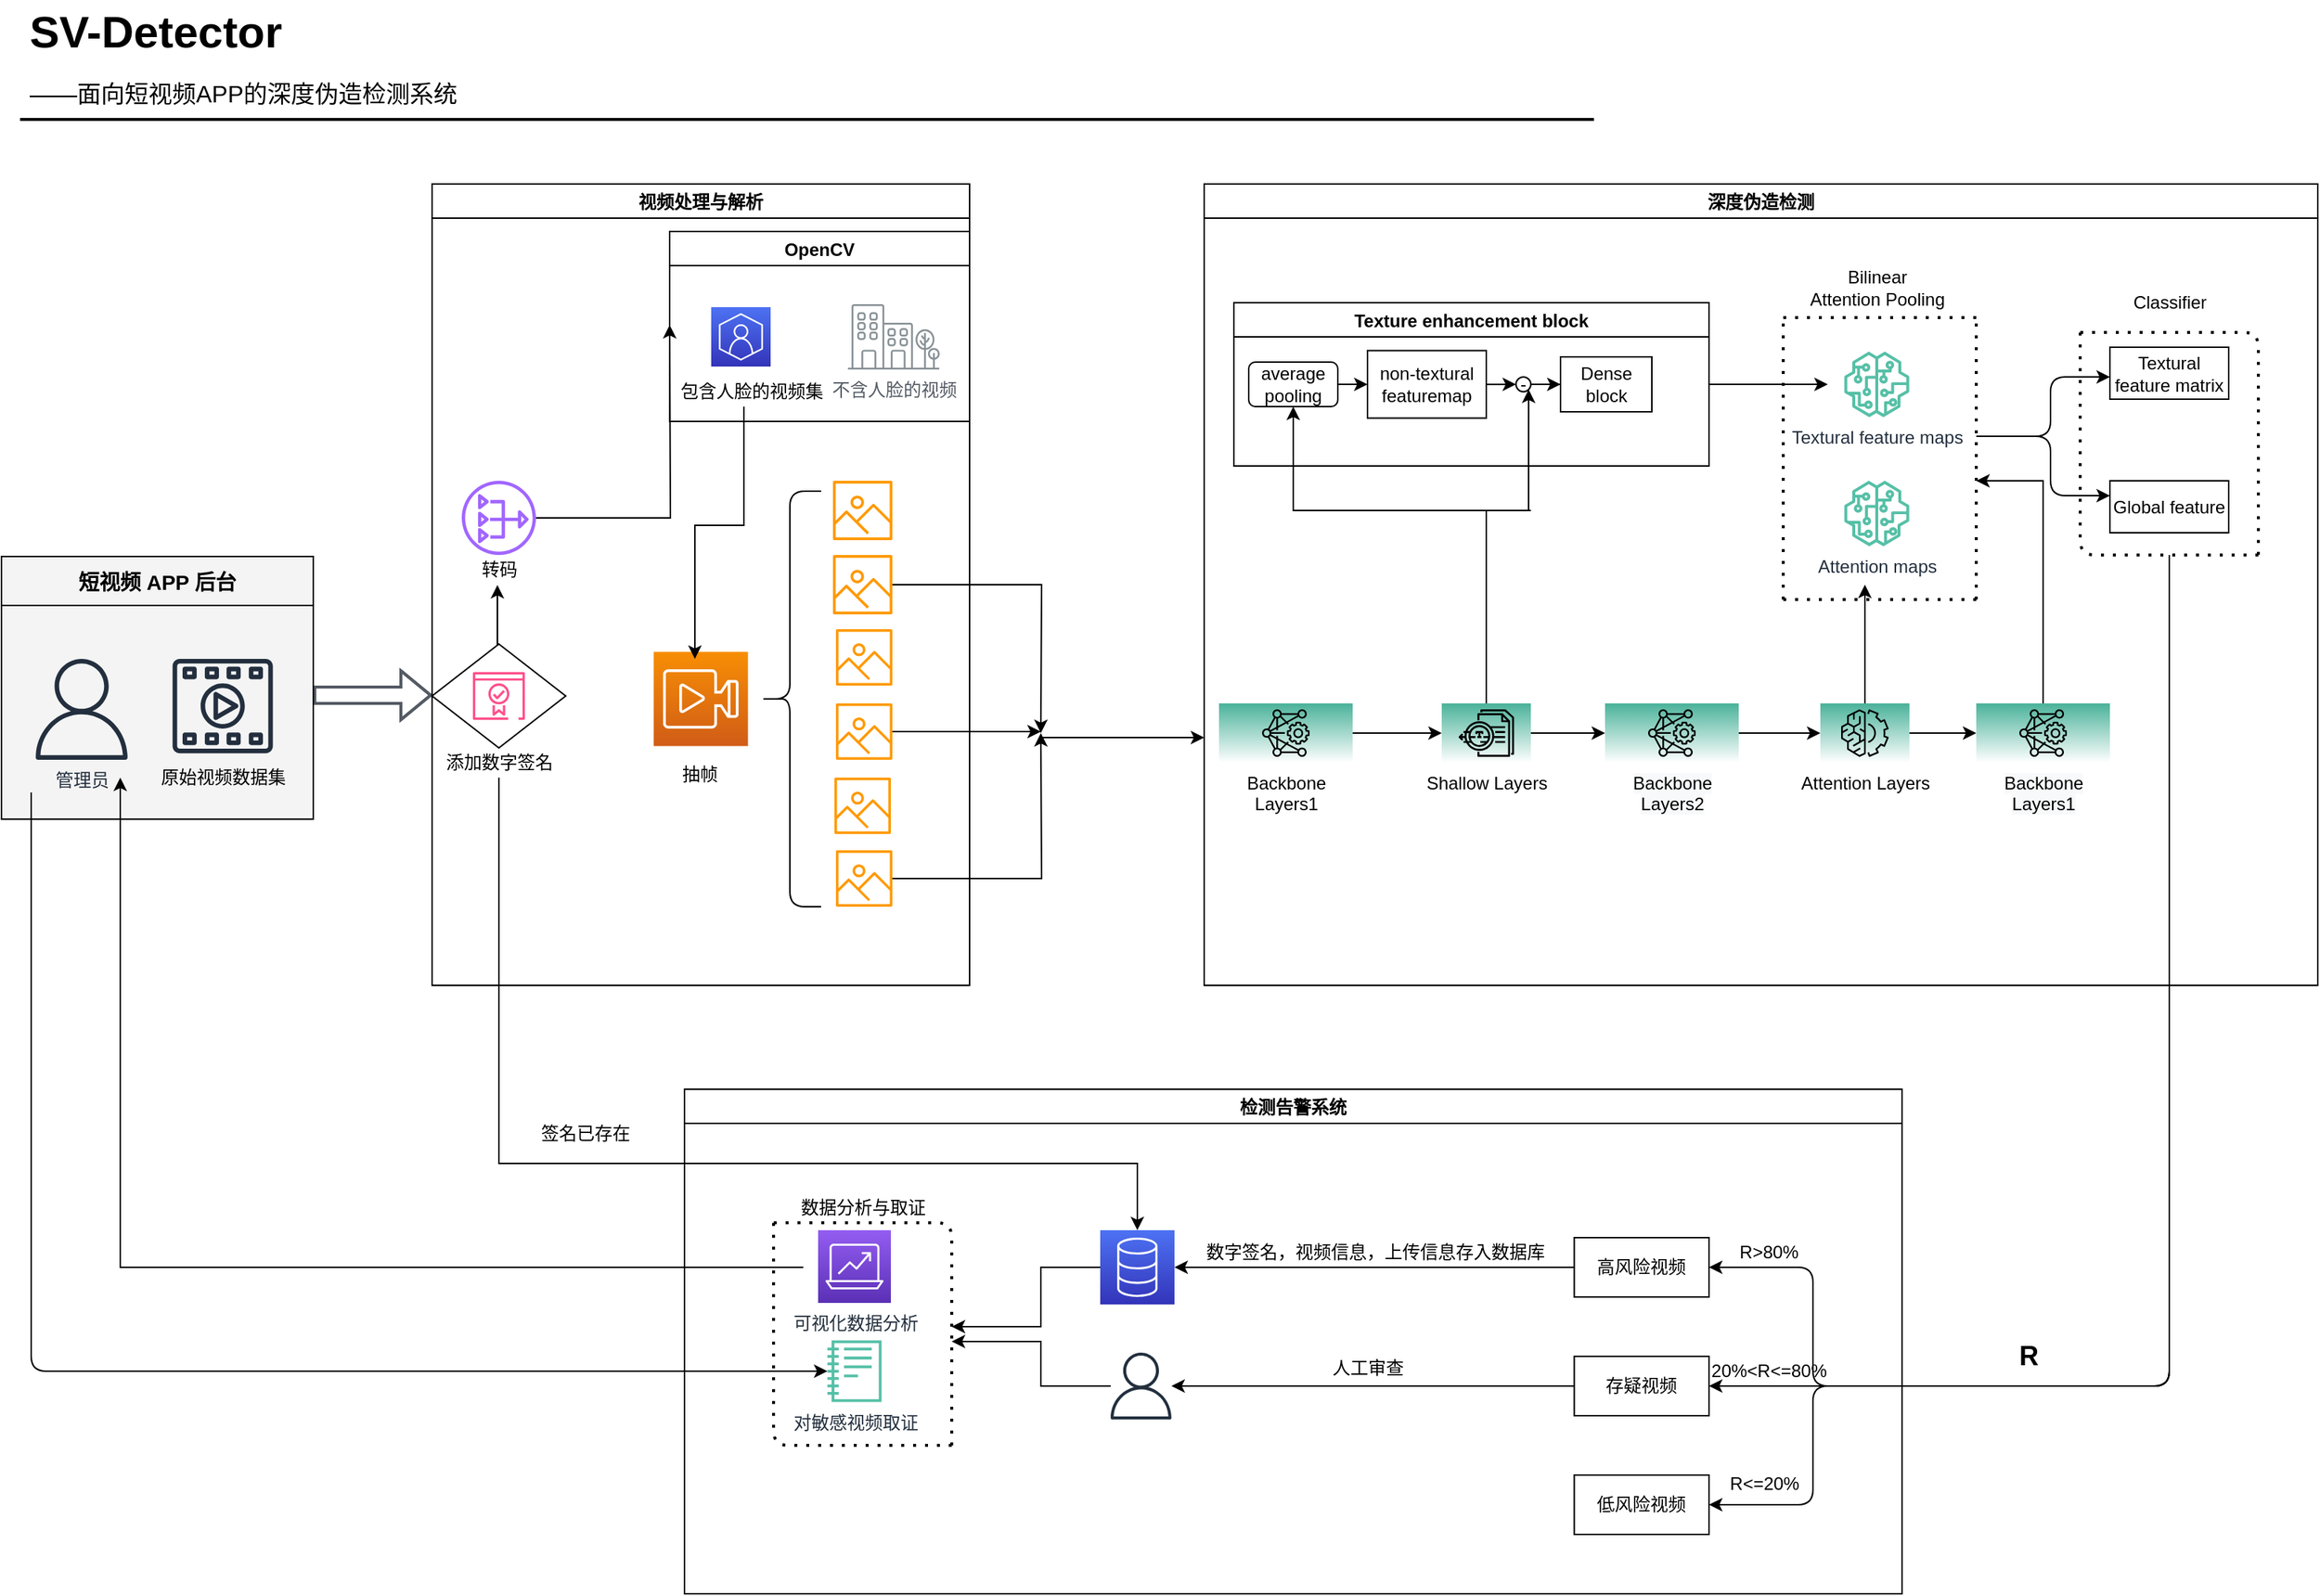 <mxfile version="15.2.9" type="github">
  <diagram id="Ht1M8jgEwFfnCIfOTk4-" name="Page-1">
    <mxGraphModel dx="1824" dy="982" grid="1" gridSize="10" guides="1" tooltips="1" connect="1" arrows="1" fold="1" page="1" pageScale="1" pageWidth="827" pageHeight="1169" math="0" shadow="0">
      <root>
        <mxCell id="0" />
        <mxCell id="1" parent="0" />
        <mxCell id="jZVaUwOg5UY3L9NAnvdq-129" style="edgeStyle=elbowEdgeStyle;rounded=0;orthogonalLoop=1;jettySize=auto;html=1;endArrow=open;endFill=0;strokeColor=#545B64;strokeWidth=2;fontSize=14;elbow=vertical;shape=flexArrow;" parent="1" target="YIDiI_6rh2PhQ54pUZYd-4" edge="1">
          <mxGeometry relative="1" as="geometry">
            <mxPoint x="230" y="494.5" as="sourcePoint" />
            <mxPoint x="320" y="495" as="targetPoint" />
          </mxGeometry>
        </mxCell>
        <mxCell id="-QjtrjUzRDEMRZ5MF8oH-47" value="SV-Detector" style="text;html=1;resizable=0;points=[];autosize=1;align=left;verticalAlign=top;spacingTop=-4;fontSize=30;fontStyle=1;labelBackgroundColor=none;" parent="1" vertex="1">
          <mxGeometry x="36.5" y="26.5" width="190" height="40" as="geometry" />
        </mxCell>
        <mxCell id="-QjtrjUzRDEMRZ5MF8oH-48" value="——面向短视频APP的深度伪造检测系统" style="text;html=1;resizable=0;points=[];autosize=1;align=left;verticalAlign=top;spacingTop=-4;fontSize=16;labelBackgroundColor=none;" parent="1" vertex="1">
          <mxGeometry x="36.5" y="76.5" width="300" height="20" as="geometry" />
        </mxCell>
        <mxCell id="SCVMTBWpLvtzJIhz15lM-1" value="" style="line;strokeWidth=2;html=1;fontSize=14;labelBackgroundColor=none;" parent="1" vertex="1">
          <mxGeometry x="32.5" y="101.5" width="1060" height="10" as="geometry" />
        </mxCell>
        <mxCell id="jZVaUwOg5UY3L9NAnvdq-59" value="短视频 APP 后台" style="swimlane;fontSize=14;align=center;swimlaneFillColor=#f4f4f4;fillColor=#f4f4f4;collapsible=0;startSize=33;" parent="1" vertex="1">
          <mxGeometry x="20" y="401" width="210" height="177" as="geometry" />
        </mxCell>
        <mxCell id="jZVaUwOg5UY3L9NAnvdq-60" value="管理员" style="outlineConnect=0;fontColor=#232F3E;gradientColor=none;fillColor=#232F3E;strokeColor=none;dashed=0;verticalLabelPosition=bottom;verticalAlign=top;align=center;html=1;fontSize=12;fontStyle=0;aspect=fixed;pointerEvents=1;shape=mxgraph.aws4.user;labelBackgroundColor=none;" parent="jZVaUwOg5UY3L9NAnvdq-59" vertex="1">
          <mxGeometry x="20" y="69" width="68" height="68" as="geometry" />
        </mxCell>
        <mxCell id="YIDiI_6rh2PhQ54pUZYd-3" value="原始视频数据集" style="text;html=1;resizable=0;autosize=1;align=center;verticalAlign=middle;points=[];fillColor=none;strokeColor=none;rounded=0;" vertex="1" parent="jZVaUwOg5UY3L9NAnvdq-59">
          <mxGeometry x="99" y="139" width="100" height="20" as="geometry" />
        </mxCell>
        <mxCell id="YIDiI_6rh2PhQ54pUZYd-16" value="" style="sketch=0;outlineConnect=0;fontColor=#232F3E;gradientColor=none;fillColor=#232F3E;strokeColor=none;dashed=0;verticalLabelPosition=bottom;verticalAlign=top;align=center;html=1;fontSize=12;fontStyle=0;aspect=fixed;pointerEvents=1;shape=mxgraph.aws4.multimedia;" vertex="1" parent="jZVaUwOg5UY3L9NAnvdq-59">
          <mxGeometry x="115" y="69" width="68" height="63.64" as="geometry" />
        </mxCell>
        <mxCell id="YIDiI_6rh2PhQ54pUZYd-125" value="" style="endArrow=classic;html=1;" edge="1" parent="jZVaUwOg5UY3L9NAnvdq-59" target="YIDiI_6rh2PhQ54pUZYd-116">
          <mxGeometry width="50" height="50" relative="1" as="geometry">
            <mxPoint x="20" y="159" as="sourcePoint" />
            <mxPoint x="40" y="559" as="targetPoint" />
            <Array as="points">
              <mxPoint x="20" y="549" />
            </Array>
          </mxGeometry>
        </mxCell>
        <mxCell id="YIDiI_6rh2PhQ54pUZYd-4" value="视频处理与解析" style="swimlane;" vertex="1" parent="1">
          <mxGeometry x="310" y="150" width="362" height="540" as="geometry" />
        </mxCell>
        <mxCell id="YIDiI_6rh2PhQ54pUZYd-6" value="" style="rhombus;whiteSpace=wrap;html=1;" vertex="1" parent="YIDiI_6rh2PhQ54pUZYd-4">
          <mxGeometry y="310" width="90" height="70" as="geometry" />
        </mxCell>
        <mxCell id="YIDiI_6rh2PhQ54pUZYd-7" value="添加数字签名" style="text;html=1;resizable=0;autosize=1;align=center;verticalAlign=middle;points=[];fillColor=none;strokeColor=none;rounded=0;" vertex="1" parent="YIDiI_6rh2PhQ54pUZYd-4">
          <mxGeometry y="380" width="90" height="20" as="geometry" />
        </mxCell>
        <mxCell id="YIDiI_6rh2PhQ54pUZYd-9" value="" style="sketch=0;outlineConnect=0;fontColor=#232F3E;gradientColor=none;fillColor=#FF4F8B;strokeColor=none;dashed=0;verticalLabelPosition=bottom;verticalAlign=top;align=center;html=1;fontSize=12;fontStyle=0;aspect=fixed;pointerEvents=1;shape=mxgraph.aws4.certificate_manager_2;fontFamily=Helvetica;" vertex="1" parent="YIDiI_6rh2PhQ54pUZYd-4">
          <mxGeometry x="27.5" y="327.5" width="35" height="35" as="geometry" />
        </mxCell>
        <mxCell id="YIDiI_6rh2PhQ54pUZYd-11" value="" style="sketch=0;outlineConnect=0;fontColor=#232F3E;gradientColor=none;fillColor=#A166FF;strokeColor=none;dashed=0;verticalLabelPosition=bottom;verticalAlign=top;align=center;html=1;fontSize=12;fontStyle=0;aspect=fixed;pointerEvents=1;shape=mxgraph.aws4.nat_gateway;" vertex="1" parent="YIDiI_6rh2PhQ54pUZYd-4">
          <mxGeometry x="20" y="200" width="50" height="50" as="geometry" />
        </mxCell>
        <mxCell id="YIDiI_6rh2PhQ54pUZYd-12" value="转码" style="text;html=1;resizable=0;autosize=1;align=center;verticalAlign=middle;points=[];fillColor=none;strokeColor=none;rounded=0;" vertex="1" parent="YIDiI_6rh2PhQ54pUZYd-4">
          <mxGeometry x="25" y="250" width="40" height="20" as="geometry" />
        </mxCell>
        <mxCell id="YIDiI_6rh2PhQ54pUZYd-8" style="edgeStyle=orthogonalEdgeStyle;rounded=0;orthogonalLoop=1;jettySize=auto;html=1;exitX=0.5;exitY=0;exitDx=0;exitDy=0;entryX=0.475;entryY=1.01;entryDx=0;entryDy=0;entryPerimeter=0;" edge="1" parent="YIDiI_6rh2PhQ54pUZYd-4" source="YIDiI_6rh2PhQ54pUZYd-6" target="YIDiI_6rh2PhQ54pUZYd-12">
          <mxGeometry relative="1" as="geometry">
            <mxPoint x="45" y="200" as="targetPoint" />
            <Array as="points">
              <mxPoint x="44" y="310" />
            </Array>
          </mxGeometry>
        </mxCell>
        <mxCell id="YIDiI_6rh2PhQ54pUZYd-14" value="OpenCV" style="swimlane;" vertex="1" parent="YIDiI_6rh2PhQ54pUZYd-4">
          <mxGeometry x="160" y="32" width="202" height="128" as="geometry" />
        </mxCell>
        <mxCell id="YIDiI_6rh2PhQ54pUZYd-18" value="包含人脸的视频集" style="text;html=1;resizable=0;autosize=1;align=center;verticalAlign=middle;points=[];fillColor=none;strokeColor=none;rounded=0;" vertex="1" parent="YIDiI_6rh2PhQ54pUZYd-14">
          <mxGeometry y="98" width="110" height="20" as="geometry" />
        </mxCell>
        <mxCell id="YIDiI_6rh2PhQ54pUZYd-19" value="" style="sketch=0;points=[[0,0,0],[0.25,0,0],[0.5,0,0],[0.75,0,0],[1,0,0],[0,1,0],[0.25,1,0],[0.5,1,0],[0.75,1,0],[1,1,0],[0,0.25,0],[0,0.5,0],[0,0.75,0],[1,0.25,0],[1,0.5,0],[1,0.75,0]];outlineConnect=0;fontColor=#232F3E;gradientColor=#4D72F3;gradientDirection=north;fillColor=#3334B9;strokeColor=#ffffff;dashed=0;verticalLabelPosition=bottom;verticalAlign=top;align=center;html=1;fontSize=12;fontStyle=0;aspect=fixed;shape=mxgraph.aws4.resourceIcon;resIcon=mxgraph.aws4.customer_enablement;" vertex="1" parent="YIDiI_6rh2PhQ54pUZYd-14">
          <mxGeometry x="28" y="51" width="40" height="40" as="geometry" />
        </mxCell>
        <mxCell id="YIDiI_6rh2PhQ54pUZYd-31" value="不含人脸的视频" style="sketch=0;outlineConnect=0;gradientColor=none;fontColor=#545B64;strokeColor=none;fillColor=#879196;dashed=0;verticalLabelPosition=bottom;verticalAlign=top;align=center;html=1;fontSize=12;fontStyle=0;aspect=fixed;shape=mxgraph.aws4.illustration_office_building;pointerEvents=1" vertex="1" parent="YIDiI_6rh2PhQ54pUZYd-14">
          <mxGeometry x="120" y="48.99" width="62" height="44.02" as="geometry" />
        </mxCell>
        <mxCell id="YIDiI_6rh2PhQ54pUZYd-22" value="" style="sketch=0;points=[[0,0,0],[0.25,0,0],[0.5,0,0],[0.75,0,0],[1,0,0],[0,1,0],[0.25,1,0],[0.5,1,0],[0.75,1,0],[1,1,0],[0,0.25,0],[0,0.5,0],[0,0.75,0],[1,0.25,0],[1,0.5,0],[1,0.75,0]];outlineConnect=0;fontColor=#232F3E;gradientColor=#F78E04;gradientDirection=north;fillColor=#D05C17;strokeColor=#ffffff;dashed=0;verticalLabelPosition=bottom;verticalAlign=top;align=center;html=1;fontSize=12;fontStyle=0;aspect=fixed;shape=mxgraph.aws4.resourceIcon;resIcon=mxgraph.aws4.media_services;" vertex="1" parent="YIDiI_6rh2PhQ54pUZYd-4">
          <mxGeometry x="149.25" y="315.25" width="63.5" height="63.5" as="geometry" />
        </mxCell>
        <mxCell id="YIDiI_6rh2PhQ54pUZYd-21" style="edgeStyle=orthogonalEdgeStyle;rounded=0;orthogonalLoop=1;jettySize=auto;html=1;" edge="1" parent="YIDiI_6rh2PhQ54pUZYd-4" source="YIDiI_6rh2PhQ54pUZYd-18">
          <mxGeometry relative="1" as="geometry">
            <mxPoint x="177" y="320" as="targetPoint" />
            <Array as="points">
              <mxPoint x="210" y="230" />
              <mxPoint x="177" y="230" />
            </Array>
          </mxGeometry>
        </mxCell>
        <mxCell id="YIDiI_6rh2PhQ54pUZYd-24" value="" style="shape=curlyBracket;whiteSpace=wrap;html=1;rounded=1;" vertex="1" parent="YIDiI_6rh2PhQ54pUZYd-4">
          <mxGeometry x="220" y="207" width="42" height="280" as="geometry" />
        </mxCell>
        <mxCell id="YIDiI_6rh2PhQ54pUZYd-25" value="" style="sketch=0;outlineConnect=0;fontColor=#232F3E;gradientColor=none;fillColor=#FF9900;strokeColor=none;dashed=0;verticalLabelPosition=bottom;verticalAlign=top;align=center;html=1;fontSize=12;fontStyle=0;aspect=fixed;pointerEvents=1;shape=mxgraph.aws4.container_registry_image;" vertex="1" parent="YIDiI_6rh2PhQ54pUZYd-4">
          <mxGeometry x="270" y="200" width="40" height="40" as="geometry" />
        </mxCell>
        <mxCell id="YIDiI_6rh2PhQ54pUZYd-26" value="" style="sketch=0;outlineConnect=0;fontColor=#232F3E;gradientColor=none;fillColor=#FF9900;strokeColor=none;dashed=0;verticalLabelPosition=bottom;verticalAlign=top;align=center;html=1;fontSize=12;fontStyle=0;aspect=fixed;pointerEvents=1;shape=mxgraph.aws4.container_registry_image;" vertex="1" parent="YIDiI_6rh2PhQ54pUZYd-4">
          <mxGeometry x="270" y="250" width="40" height="40" as="geometry" />
        </mxCell>
        <mxCell id="YIDiI_6rh2PhQ54pUZYd-27" value="" style="sketch=0;outlineConnect=0;fontColor=#232F3E;gradientColor=none;fillColor=#FF9900;strokeColor=none;dashed=0;verticalLabelPosition=bottom;verticalAlign=top;align=center;html=1;fontSize=12;fontStyle=0;aspect=fixed;pointerEvents=1;shape=mxgraph.aws4.container_registry_image;" vertex="1" parent="YIDiI_6rh2PhQ54pUZYd-4">
          <mxGeometry x="272" y="300" width="38" height="38" as="geometry" />
        </mxCell>
        <mxCell id="YIDiI_6rh2PhQ54pUZYd-28" value="" style="sketch=0;outlineConnect=0;fontColor=#232F3E;gradientColor=none;fillColor=#FF9900;strokeColor=none;dashed=0;verticalLabelPosition=bottom;verticalAlign=top;align=center;html=1;fontSize=12;fontStyle=0;aspect=fixed;pointerEvents=1;shape=mxgraph.aws4.container_registry_image;" vertex="1" parent="YIDiI_6rh2PhQ54pUZYd-4">
          <mxGeometry x="272" y="350" width="38" height="38" as="geometry" />
        </mxCell>
        <mxCell id="YIDiI_6rh2PhQ54pUZYd-29" value="" style="sketch=0;outlineConnect=0;fontColor=#232F3E;gradientColor=none;fillColor=#FF9900;strokeColor=none;dashed=0;verticalLabelPosition=bottom;verticalAlign=top;align=center;html=1;fontSize=12;fontStyle=0;aspect=fixed;pointerEvents=1;shape=mxgraph.aws4.container_registry_image;" vertex="1" parent="YIDiI_6rh2PhQ54pUZYd-4">
          <mxGeometry x="271" y="400" width="38" height="38" as="geometry" />
        </mxCell>
        <mxCell id="YIDiI_6rh2PhQ54pUZYd-30" value="" style="sketch=0;outlineConnect=0;fontColor=#232F3E;gradientColor=none;fillColor=#FF9900;strokeColor=none;dashed=0;verticalLabelPosition=bottom;verticalAlign=top;align=center;html=1;fontSize=12;fontStyle=0;aspect=fixed;pointerEvents=1;shape=mxgraph.aws4.container_registry_image;" vertex="1" parent="YIDiI_6rh2PhQ54pUZYd-4">
          <mxGeometry x="272" y="449" width="38" height="38" as="geometry" />
        </mxCell>
        <mxCell id="YIDiI_6rh2PhQ54pUZYd-32" value="抽帧" style="text;html=1;resizable=0;autosize=1;align=center;verticalAlign=middle;points=[];fillColor=none;strokeColor=none;rounded=0;" vertex="1" parent="YIDiI_6rh2PhQ54pUZYd-4">
          <mxGeometry x="160" y="388" width="40" height="20" as="geometry" />
        </mxCell>
        <mxCell id="YIDiI_6rh2PhQ54pUZYd-10" style="edgeStyle=orthogonalEdgeStyle;rounded=0;orthogonalLoop=1;jettySize=auto;html=1;entryX=0.5;entryY=0;entryDx=0;entryDy=0;entryPerimeter=0;" edge="1" parent="1" source="YIDiI_6rh2PhQ54pUZYd-7" target="YIDiI_6rh2PhQ54pUZYd-109">
          <mxGeometry relative="1" as="geometry">
            <mxPoint x="790" y="830" as="targetPoint" />
            <Array as="points">
              <mxPoint x="355" y="810" />
              <mxPoint x="785" y="810" />
            </Array>
          </mxGeometry>
        </mxCell>
        <mxCell id="YIDiI_6rh2PhQ54pUZYd-13" style="edgeStyle=orthogonalEdgeStyle;rounded=0;orthogonalLoop=1;jettySize=auto;html=1;" edge="1" parent="1" source="YIDiI_6rh2PhQ54pUZYd-11">
          <mxGeometry relative="1" as="geometry">
            <mxPoint x="470" y="245" as="targetPoint" />
          </mxGeometry>
        </mxCell>
        <mxCell id="YIDiI_6rh2PhQ54pUZYd-34" style="edgeStyle=orthogonalEdgeStyle;rounded=0;orthogonalLoop=1;jettySize=auto;html=1;" edge="1" parent="1" source="YIDiI_6rh2PhQ54pUZYd-26">
          <mxGeometry relative="1" as="geometry">
            <mxPoint x="720" y="520" as="targetPoint" />
          </mxGeometry>
        </mxCell>
        <mxCell id="YIDiI_6rh2PhQ54pUZYd-35" style="edgeStyle=orthogonalEdgeStyle;rounded=0;orthogonalLoop=1;jettySize=auto;html=1;" edge="1" parent="1" source="YIDiI_6rh2PhQ54pUZYd-28">
          <mxGeometry relative="1" as="geometry">
            <mxPoint x="720" y="519" as="targetPoint" />
          </mxGeometry>
        </mxCell>
        <mxCell id="YIDiI_6rh2PhQ54pUZYd-36" style="edgeStyle=orthogonalEdgeStyle;rounded=0;orthogonalLoop=1;jettySize=auto;html=1;" edge="1" parent="1">
          <mxGeometry relative="1" as="geometry">
            <mxPoint x="830" y="523" as="targetPoint" />
            <mxPoint x="720" y="521.5" as="sourcePoint" />
            <Array as="points">
              <mxPoint x="720" y="523" />
              <mxPoint x="830" y="523" />
            </Array>
          </mxGeometry>
        </mxCell>
        <mxCell id="YIDiI_6rh2PhQ54pUZYd-37" style="edgeStyle=orthogonalEdgeStyle;rounded=0;orthogonalLoop=1;jettySize=auto;html=1;" edge="1" parent="1" source="YIDiI_6rh2PhQ54pUZYd-30">
          <mxGeometry relative="1" as="geometry">
            <mxPoint x="720" y="520" as="targetPoint" />
          </mxGeometry>
        </mxCell>
        <mxCell id="YIDiI_6rh2PhQ54pUZYd-38" value="深度伪造检测" style="swimlane;" vertex="1" parent="1">
          <mxGeometry x="830" y="150" width="750" height="540" as="geometry" />
        </mxCell>
        <mxCell id="YIDiI_6rh2PhQ54pUZYd-39" value="Backbone&lt;br&gt;Layers1" style="sketch=0;points=[[0,0,0],[0.25,0,0],[0.5,0,0],[0.75,0,0],[1,0,0],[0,1,0],[0.25,1,0],[0.5,1,0],[0.75,1,0],[1,1,0],[0,0.25,0],[0,0.5,0],[0,0.75,0],[1,0.25,0],[1,0.5,0],[1,0.75,0]];outlineConnect=0;fontColor=#000000;gradientColor=#4AB29A;gradientDirection=north;fillColor=#ffffff;strokeColor=#000000;dashed=0;verticalLabelPosition=bottom;verticalAlign=top;align=center;html=1;fontSize=12;fontStyle=0;aspect=fixed;shape=mxgraph.aws4.resourceIcon;resIcon=mxgraph.aws4.deep_learning_amis;fontFamily=Helvetica;" vertex="1" parent="YIDiI_6rh2PhQ54pUZYd-38">
          <mxGeometry x="10" y="350" width="90" height="40" as="geometry" />
        </mxCell>
        <mxCell id="YIDiI_6rh2PhQ54pUZYd-56" style="edgeStyle=orthogonalEdgeStyle;rounded=0;orthogonalLoop=1;jettySize=auto;html=1;exitX=1;exitY=0.5;exitDx=0;exitDy=0;exitPerimeter=0;entryX=0;entryY=0.5;entryDx=0;entryDy=0;entryPerimeter=0;" edge="1" parent="YIDiI_6rh2PhQ54pUZYd-38" source="YIDiI_6rh2PhQ54pUZYd-40" target="YIDiI_6rh2PhQ54pUZYd-55">
          <mxGeometry relative="1" as="geometry" />
        </mxCell>
        <mxCell id="YIDiI_6rh2PhQ54pUZYd-40" value="&lt;span style=&quot;color: rgb(0 , 0 , 0) ; font-family: &amp;#34;helvetica&amp;#34; ; font-size: 12px ; font-style: normal ; font-weight: 400 ; letter-spacing: normal ; text-align: center ; text-indent: 0px ; text-transform: none ; word-spacing: 0px ; background-color: rgb(248 , 249 , 250) ; display: inline ; float: none&quot;&gt;Backbone&lt;/span&gt;&lt;br style=&quot;color: rgb(0 , 0 , 0) ; font-family: &amp;#34;helvetica&amp;#34; ; font-size: 12px ; font-style: normal ; font-weight: 400 ; letter-spacing: normal ; text-align: center ; text-indent: 0px ; text-transform: none ; word-spacing: 0px ; background-color: rgb(248 , 249 , 250)&quot;&gt;&lt;span style=&quot;color: rgb(0 , 0 , 0) ; font-family: &amp;#34;helvetica&amp;#34; ; font-size: 12px ; font-style: normal ; font-weight: 400 ; letter-spacing: normal ; text-align: center ; text-indent: 0px ; text-transform: none ; word-spacing: 0px ; background-color: rgb(248 , 249 , 250) ; display: inline ; float: none&quot;&gt;Layers2&lt;/span&gt;&lt;br&gt;" style="sketch=0;points=[[0,0,0],[0.25,0,0],[0.5,0,0],[0.75,0,0],[1,0,0],[0,1,0],[0.25,1,0],[0.5,1,0],[0.75,1,0],[1,1,0],[0,0.25,0],[0,0.5,0],[0,0.75,0],[1,0.25,0],[1,0.5,0],[1,0.75,0]];outlineConnect=0;fontColor=#000000;gradientColor=#4AB29A;gradientDirection=north;fillColor=#ffffff;strokeColor=#000000;dashed=0;verticalLabelPosition=bottom;verticalAlign=top;align=center;html=1;fontSize=12;fontStyle=0;aspect=fixed;shape=mxgraph.aws4.resourceIcon;resIcon=mxgraph.aws4.deep_learning_amis;fontFamily=Helvetica;" vertex="1" parent="YIDiI_6rh2PhQ54pUZYd-38">
          <mxGeometry x="270" y="350" width="90" height="40" as="geometry" />
        </mxCell>
        <mxCell id="YIDiI_6rh2PhQ54pUZYd-41" value="&lt;span style=&quot;color: rgb(0 , 0 , 0) ; font-family: &amp;#34;helvetica&amp;#34; ; font-size: 12px ; font-style: normal ; font-weight: 400 ; letter-spacing: normal ; text-align: center ; text-indent: 0px ; text-transform: none ; word-spacing: 0px ; background-color: rgb(248 , 249 , 250) ; display: inline ; float: none&quot;&gt;Backbone&lt;/span&gt;&lt;br style=&quot;color: rgb(0 , 0 , 0) ; font-family: &amp;#34;helvetica&amp;#34; ; font-size: 12px ; font-style: normal ; font-weight: 400 ; letter-spacing: normal ; text-align: center ; text-indent: 0px ; text-transform: none ; word-spacing: 0px ; background-color: rgb(248 , 249 , 250)&quot;&gt;&lt;span style=&quot;color: rgb(0 , 0 , 0) ; font-family: &amp;#34;helvetica&amp;#34; ; font-size: 12px ; font-style: normal ; font-weight: 400 ; letter-spacing: normal ; text-align: center ; text-indent: 0px ; text-transform: none ; word-spacing: 0px ; background-color: rgb(248 , 249 , 250) ; display: inline ; float: none&quot;&gt;Layers1&lt;/span&gt;&lt;br&gt;" style="sketch=0;points=[[0,0,0],[0.25,0,0],[0.5,0,0],[0.75,0,0],[1,0,0],[0,1,0],[0.25,1,0],[0.5,1,0],[0.75,1,0],[1,1,0],[0,0.25,0],[0,0.5,0],[0,0.75,0],[1,0.25,0],[1,0.5,0],[1,0.75,0]];outlineConnect=0;fontColor=#000000;gradientColor=#4AB29A;gradientDirection=north;fillColor=#ffffff;strokeColor=#000000;dashed=0;verticalLabelPosition=bottom;verticalAlign=top;align=center;html=1;fontSize=12;fontStyle=0;aspect=fixed;shape=mxgraph.aws4.resourceIcon;resIcon=mxgraph.aws4.deep_learning_amis;fontFamily=Helvetica;" vertex="1" parent="YIDiI_6rh2PhQ54pUZYd-38">
          <mxGeometry x="520" y="350" width="90" height="40" as="geometry" />
        </mxCell>
        <mxCell id="YIDiI_6rh2PhQ54pUZYd-44" style="edgeStyle=orthogonalEdgeStyle;rounded=0;orthogonalLoop=1;jettySize=auto;html=1;entryX=0;entryY=0.5;entryDx=0;entryDy=0;" edge="1" parent="YIDiI_6rh2PhQ54pUZYd-38" source="YIDiI_6rh2PhQ54pUZYd-42" target="YIDiI_6rh2PhQ54pUZYd-40">
          <mxGeometry relative="1" as="geometry" />
        </mxCell>
        <mxCell id="YIDiI_6rh2PhQ54pUZYd-42" value="Shallow Layers" style="sketch=0;points=[[0,0,0],[0.25,0,0],[0.5,0,0],[0.75,0,0],[1,0,0],[0,1,0],[0.25,1,0],[0.5,1,0],[0.75,1,0],[1,1,0],[0,0.25,0],[0,0.5,0],[0,0.75,0],[1,0.25,0],[1,0.5,0],[1,0.75,0]];outlineConnect=0;fontColor=#000000;gradientColor=#4AB29A;gradientDirection=north;fillColor=#ffffff;strokeColor=#000000;dashed=0;verticalLabelPosition=bottom;verticalAlign=top;align=center;html=1;fontSize=12;fontStyle=0;aspect=fixed;shape=mxgraph.aws4.resourceIcon;resIcon=mxgraph.aws4.textract;fontFamily=Helvetica;" vertex="1" parent="YIDiI_6rh2PhQ54pUZYd-38">
          <mxGeometry x="160" y="350" width="60" height="40" as="geometry" />
        </mxCell>
        <mxCell id="YIDiI_6rh2PhQ54pUZYd-43" value="" style="edgeStyle=orthogonalEdgeStyle;rounded=0;orthogonalLoop=1;jettySize=auto;html=1;" edge="1" parent="YIDiI_6rh2PhQ54pUZYd-38" source="YIDiI_6rh2PhQ54pUZYd-39" target="YIDiI_6rh2PhQ54pUZYd-42">
          <mxGeometry relative="1" as="geometry" />
        </mxCell>
        <mxCell id="YIDiI_6rh2PhQ54pUZYd-57" style="edgeStyle=orthogonalEdgeStyle;rounded=0;orthogonalLoop=1;jettySize=auto;html=1;exitX=1;exitY=0.5;exitDx=0;exitDy=0;exitPerimeter=0;entryX=0;entryY=0.5;entryDx=0;entryDy=0;entryPerimeter=0;" edge="1" parent="YIDiI_6rh2PhQ54pUZYd-38" source="YIDiI_6rh2PhQ54pUZYd-55" target="YIDiI_6rh2PhQ54pUZYd-41">
          <mxGeometry relative="1" as="geometry" />
        </mxCell>
        <mxCell id="YIDiI_6rh2PhQ54pUZYd-55" value="Attention Layers" style="sketch=0;points=[[0,0,0],[0.25,0,0],[0.5,0,0],[0.75,0,0],[1,0,0],[0,1,0],[0.25,1,0],[0.5,1,0],[0.75,1,0],[1,1,0],[0,0.25,0],[0,0.5,0],[0,0.75,0],[1,0.25,0],[1,0.5,0],[1,0.75,0]];outlineConnect=0;fontColor=#000000;gradientColor=#4AB29A;gradientDirection=north;fillColor=#ffffff;strokeColor=#000000;dashed=0;verticalLabelPosition=bottom;verticalAlign=top;align=center;html=1;fontSize=12;fontStyle=0;aspect=fixed;shape=mxgraph.aws4.resourceIcon;resIcon=mxgraph.aws4.machine_learning;fontFamily=Helvetica;" vertex="1" parent="YIDiI_6rh2PhQ54pUZYd-38">
          <mxGeometry x="415" y="350" width="60" height="40" as="geometry" />
        </mxCell>
        <mxCell id="YIDiI_6rh2PhQ54pUZYd-58" value="Texture enhancement block" style="swimlane;" vertex="1" parent="YIDiI_6rh2PhQ54pUZYd-38">
          <mxGeometry x="20" y="80" width="320" height="110" as="geometry" />
        </mxCell>
        <mxCell id="YIDiI_6rh2PhQ54pUZYd-59" value="average pooling" style="rounded=1;whiteSpace=wrap;html=1;" vertex="1" parent="YIDiI_6rh2PhQ54pUZYd-58">
          <mxGeometry x="10" y="40" width="60" height="30" as="geometry" />
        </mxCell>
        <mxCell id="YIDiI_6rh2PhQ54pUZYd-67" style="edgeStyle=orthogonalEdgeStyle;rounded=0;orthogonalLoop=1;jettySize=auto;html=1;entryX=0;entryY=0.5;entryDx=0;entryDy=0;" edge="1" parent="YIDiI_6rh2PhQ54pUZYd-58" source="YIDiI_6rh2PhQ54pUZYd-61" target="YIDiI_6rh2PhQ54pUZYd-64">
          <mxGeometry relative="1" as="geometry" />
        </mxCell>
        <mxCell id="YIDiI_6rh2PhQ54pUZYd-61" value="non-textural featuremap" style="rounded=0;whiteSpace=wrap;html=1;" vertex="1" parent="YIDiI_6rh2PhQ54pUZYd-58">
          <mxGeometry x="90" y="32.25" width="80" height="45.5" as="geometry" />
        </mxCell>
        <mxCell id="YIDiI_6rh2PhQ54pUZYd-60" style="edgeStyle=orthogonalEdgeStyle;rounded=0;orthogonalLoop=1;jettySize=auto;html=1;exitX=1;exitY=0.5;exitDx=0;exitDy=0;" edge="1" parent="YIDiI_6rh2PhQ54pUZYd-58" source="YIDiI_6rh2PhQ54pUZYd-59" target="YIDiI_6rh2PhQ54pUZYd-61">
          <mxGeometry relative="1" as="geometry">
            <mxPoint x="101.5" y="57" as="targetPoint" />
          </mxGeometry>
        </mxCell>
        <mxCell id="YIDiI_6rh2PhQ54pUZYd-63" value="Dense block" style="rounded=0;whiteSpace=wrap;html=1;" vertex="1" parent="YIDiI_6rh2PhQ54pUZYd-58">
          <mxGeometry x="220" y="36.5" width="61.5" height="37" as="geometry" />
        </mxCell>
        <mxCell id="YIDiI_6rh2PhQ54pUZYd-66" style="edgeStyle=orthogonalEdgeStyle;rounded=0;orthogonalLoop=1;jettySize=auto;html=1;" edge="1" parent="YIDiI_6rh2PhQ54pUZYd-58" source="YIDiI_6rh2PhQ54pUZYd-64" target="YIDiI_6rh2PhQ54pUZYd-63">
          <mxGeometry relative="1" as="geometry" />
        </mxCell>
        <mxCell id="YIDiI_6rh2PhQ54pUZYd-64" value="-&lt;br&gt;" style="ellipse;whiteSpace=wrap;html=1;aspect=fixed;" vertex="1" parent="YIDiI_6rh2PhQ54pUZYd-58">
          <mxGeometry x="190" y="50" width="10" height="10" as="geometry" />
        </mxCell>
        <mxCell id="YIDiI_6rh2PhQ54pUZYd-68" style="edgeStyle=orthogonalEdgeStyle;rounded=0;orthogonalLoop=1;jettySize=auto;html=1;entryX=0.5;entryY=1;entryDx=0;entryDy=0;" edge="1" parent="YIDiI_6rh2PhQ54pUZYd-38" target="YIDiI_6rh2PhQ54pUZYd-59">
          <mxGeometry relative="1" as="geometry">
            <mxPoint x="40" y="220" as="targetPoint" />
            <mxPoint x="220" y="220" as="sourcePoint" />
            <Array as="points">
              <mxPoint x="60" y="220" />
            </Array>
          </mxGeometry>
        </mxCell>
        <mxCell id="YIDiI_6rh2PhQ54pUZYd-70" style="edgeStyle=orthogonalEdgeStyle;rounded=0;orthogonalLoop=1;jettySize=auto;html=1;entryX=1;entryY=1;entryDx=0;entryDy=0;" edge="1" parent="YIDiI_6rh2PhQ54pUZYd-38" source="YIDiI_6rh2PhQ54pUZYd-42" target="YIDiI_6rh2PhQ54pUZYd-64">
          <mxGeometry relative="1" as="geometry">
            <mxPoint x="300" y="200" as="targetPoint" />
            <Array as="points">
              <mxPoint x="190" y="220" />
              <mxPoint x="219" y="220" />
            </Array>
          </mxGeometry>
        </mxCell>
        <mxCell id="YIDiI_6rh2PhQ54pUZYd-75" value="Attention maps" style="sketch=0;outlineConnect=0;fontColor=#232F3E;gradientColor=none;fillColor=#56C0A7;strokeColor=none;dashed=0;verticalLabelPosition=bottom;verticalAlign=top;align=center;html=1;fontSize=12;fontStyle=0;aspect=fixed;pointerEvents=1;shape=mxgraph.aws4.sagemaker_model;" vertex="1" parent="YIDiI_6rh2PhQ54pUZYd-38">
          <mxGeometry x="431" y="200" width="44" height="44" as="geometry" />
        </mxCell>
        <mxCell id="YIDiI_6rh2PhQ54pUZYd-77" value="Textural feature maps" style="sketch=0;outlineConnect=0;fontColor=#232F3E;gradientColor=none;fillColor=#56C0A7;strokeColor=none;dashed=0;verticalLabelPosition=bottom;verticalAlign=top;align=center;html=1;fontSize=12;fontStyle=0;aspect=fixed;pointerEvents=1;shape=mxgraph.aws4.sagemaker_model;" vertex="1" parent="YIDiI_6rh2PhQ54pUZYd-38">
          <mxGeometry x="431" y="113" width="44" height="44" as="geometry" />
        </mxCell>
        <mxCell id="YIDiI_6rh2PhQ54pUZYd-79" value="" style="endArrow=none;dashed=1;html=1;dashPattern=1 3;strokeWidth=2;" edge="1" parent="YIDiI_6rh2PhQ54pUZYd-38">
          <mxGeometry width="50" height="50" relative="1" as="geometry">
            <mxPoint x="390" y="280" as="sourcePoint" />
            <mxPoint x="390" y="90" as="targetPoint" />
          </mxGeometry>
        </mxCell>
        <mxCell id="YIDiI_6rh2PhQ54pUZYd-78" value="" style="endArrow=none;dashed=1;html=1;dashPattern=1 3;strokeWidth=2;" edge="1" parent="YIDiI_6rh2PhQ54pUZYd-38">
          <mxGeometry width="50" height="50" relative="1" as="geometry">
            <mxPoint x="390" y="280" as="sourcePoint" />
            <mxPoint x="520" y="280" as="targetPoint" />
          </mxGeometry>
        </mxCell>
        <mxCell id="YIDiI_6rh2PhQ54pUZYd-80" value="" style="endArrow=none;dashed=1;html=1;dashPattern=1 3;strokeWidth=2;" edge="1" parent="YIDiI_6rh2PhQ54pUZYd-38">
          <mxGeometry width="50" height="50" relative="1" as="geometry">
            <mxPoint x="390" y="90" as="sourcePoint" />
            <mxPoint x="520" y="90" as="targetPoint" />
          </mxGeometry>
        </mxCell>
        <mxCell id="YIDiI_6rh2PhQ54pUZYd-81" value="" style="endArrow=none;dashed=1;html=1;dashPattern=1 3;strokeWidth=2;" edge="1" parent="YIDiI_6rh2PhQ54pUZYd-38">
          <mxGeometry width="50" height="50" relative="1" as="geometry">
            <mxPoint x="520" y="280" as="sourcePoint" />
            <mxPoint x="520" y="90" as="targetPoint" />
          </mxGeometry>
        </mxCell>
        <mxCell id="YIDiI_6rh2PhQ54pUZYd-83" value="Bilinear&lt;br&gt;Attention Pooling" style="text;html=1;resizable=0;autosize=1;align=center;verticalAlign=middle;points=[];fillColor=none;strokeColor=none;rounded=0;" vertex="1" parent="YIDiI_6rh2PhQ54pUZYd-38">
          <mxGeometry x="398" y="55" width="110" height="30" as="geometry" />
        </mxCell>
        <mxCell id="YIDiI_6rh2PhQ54pUZYd-84" value="" style="endArrow=classic;html=1;" edge="1" parent="YIDiI_6rh2PhQ54pUZYd-38">
          <mxGeometry width="50" height="50" relative="1" as="geometry">
            <mxPoint x="520" y="170" as="sourcePoint" />
            <mxPoint x="610" y="130" as="targetPoint" />
            <Array as="points">
              <mxPoint x="570" y="170" />
              <mxPoint x="570" y="130" />
            </Array>
          </mxGeometry>
        </mxCell>
        <mxCell id="YIDiI_6rh2PhQ54pUZYd-85" value="" style="endArrow=classic;html=1;" edge="1" parent="YIDiI_6rh2PhQ54pUZYd-38">
          <mxGeometry width="50" height="50" relative="1" as="geometry">
            <mxPoint x="520" y="170" as="sourcePoint" />
            <mxPoint x="610" y="210" as="targetPoint" />
            <Array as="points">
              <mxPoint x="570" y="170" />
              <mxPoint x="570" y="210" />
            </Array>
          </mxGeometry>
        </mxCell>
        <mxCell id="YIDiI_6rh2PhQ54pUZYd-86" value="Textural feature matrix" style="rounded=0;whiteSpace=wrap;html=1;" vertex="1" parent="YIDiI_6rh2PhQ54pUZYd-38">
          <mxGeometry x="610" y="110" width="80" height="35" as="geometry" />
        </mxCell>
        <mxCell id="YIDiI_6rh2PhQ54pUZYd-87" value="Global feature" style="rounded=0;whiteSpace=wrap;html=1;" vertex="1" parent="YIDiI_6rh2PhQ54pUZYd-38">
          <mxGeometry x="610" y="200" width="80" height="35" as="geometry" />
        </mxCell>
        <mxCell id="YIDiI_6rh2PhQ54pUZYd-90" value="" style="endArrow=none;dashed=1;html=1;dashPattern=1 3;strokeWidth=2;" edge="1" parent="YIDiI_6rh2PhQ54pUZYd-38">
          <mxGeometry width="50" height="50" relative="1" as="geometry">
            <mxPoint x="590" y="100" as="sourcePoint" />
            <mxPoint x="710" y="250" as="targetPoint" />
            <Array as="points">
              <mxPoint x="710" y="100" />
            </Array>
          </mxGeometry>
        </mxCell>
        <mxCell id="YIDiI_6rh2PhQ54pUZYd-91" value="Classifier" style="text;html=1;resizable=0;autosize=1;align=center;verticalAlign=middle;points=[];fillColor=none;strokeColor=none;rounded=0;" vertex="1" parent="YIDiI_6rh2PhQ54pUZYd-38">
          <mxGeometry x="615" y="70" width="70" height="20" as="geometry" />
        </mxCell>
        <mxCell id="YIDiI_6rh2PhQ54pUZYd-74" style="edgeStyle=orthogonalEdgeStyle;rounded=0;orthogonalLoop=1;jettySize=auto;html=1;" edge="1" parent="1" source="YIDiI_6rh2PhQ54pUZYd-55">
          <mxGeometry relative="1" as="geometry">
            <mxPoint x="1275" y="420" as="targetPoint" />
          </mxGeometry>
        </mxCell>
        <mxCell id="YIDiI_6rh2PhQ54pUZYd-76" style="edgeStyle=orthogonalEdgeStyle;rounded=0;orthogonalLoop=1;jettySize=auto;html=1;exitX=1;exitY=0.5;exitDx=0;exitDy=0;" edge="1" parent="1" source="YIDiI_6rh2PhQ54pUZYd-58">
          <mxGeometry relative="1" as="geometry">
            <mxPoint x="1250" y="285" as="targetPoint" />
          </mxGeometry>
        </mxCell>
        <mxCell id="YIDiI_6rh2PhQ54pUZYd-82" style="edgeStyle=orthogonalEdgeStyle;rounded=0;orthogonalLoop=1;jettySize=auto;html=1;" edge="1" parent="1" source="YIDiI_6rh2PhQ54pUZYd-41">
          <mxGeometry relative="1" as="geometry">
            <mxPoint x="1350" y="350" as="targetPoint" />
            <Array as="points">
              <mxPoint x="1395" y="430" />
              <mxPoint x="1395" y="430" />
            </Array>
          </mxGeometry>
        </mxCell>
        <mxCell id="YIDiI_6rh2PhQ54pUZYd-89" value="" style="endArrow=none;dashed=1;html=1;dashPattern=1 3;strokeWidth=2;" edge="1" parent="1">
          <mxGeometry width="50" height="50" relative="1" as="geometry">
            <mxPoint x="1540" y="400" as="sourcePoint" />
            <mxPoint x="1420" y="250" as="targetPoint" />
            <Array as="points">
              <mxPoint x="1420" y="400" />
            </Array>
          </mxGeometry>
        </mxCell>
        <mxCell id="YIDiI_6rh2PhQ54pUZYd-92" value="" style="endArrow=classic;html=1;entryX=1;entryY=0.5;entryDx=0;entryDy=0;" edge="1" parent="1" target="YIDiI_6rh2PhQ54pUZYd-102">
          <mxGeometry width="50" height="50" relative="1" as="geometry">
            <mxPoint x="1480" y="400" as="sourcePoint" />
            <mxPoint x="1200" y="960" as="targetPoint" />
            <Array as="points">
              <mxPoint x="1480" y="960" />
            </Array>
          </mxGeometry>
        </mxCell>
        <mxCell id="YIDiI_6rh2PhQ54pUZYd-93" value="检测告警系统" style="swimlane;startSize=23;" vertex="1" parent="1">
          <mxGeometry x="480" y="760" width="820" height="340" as="geometry" />
        </mxCell>
        <mxCell id="YIDiI_6rh2PhQ54pUZYd-110" style="edgeStyle=orthogonalEdgeStyle;rounded=0;orthogonalLoop=1;jettySize=auto;html=1;entryX=1;entryY=0.5;entryDx=0;entryDy=0;entryPerimeter=0;" edge="1" parent="YIDiI_6rh2PhQ54pUZYd-93" source="YIDiI_6rh2PhQ54pUZYd-99" target="YIDiI_6rh2PhQ54pUZYd-109">
          <mxGeometry relative="1" as="geometry" />
        </mxCell>
        <mxCell id="YIDiI_6rh2PhQ54pUZYd-99" value="高风险视频" style="rounded=0;whiteSpace=wrap;html=1;" vertex="1" parent="YIDiI_6rh2PhQ54pUZYd-93">
          <mxGeometry x="599.25" y="100" width="90.75" height="40" as="geometry" />
        </mxCell>
        <mxCell id="YIDiI_6rh2PhQ54pUZYd-113" style="edgeStyle=orthogonalEdgeStyle;rounded=0;orthogonalLoop=1;jettySize=auto;html=1;" edge="1" parent="YIDiI_6rh2PhQ54pUZYd-93" source="YIDiI_6rh2PhQ54pUZYd-102" target="YIDiI_6rh2PhQ54pUZYd-112">
          <mxGeometry relative="1" as="geometry" />
        </mxCell>
        <mxCell id="YIDiI_6rh2PhQ54pUZYd-102" value="存疑视频" style="rounded=0;whiteSpace=wrap;html=1;" vertex="1" parent="YIDiI_6rh2PhQ54pUZYd-93">
          <mxGeometry x="599.25" y="180" width="90.75" height="40" as="geometry" />
        </mxCell>
        <mxCell id="YIDiI_6rh2PhQ54pUZYd-103" value="低风险视频" style="rounded=0;whiteSpace=wrap;html=1;" vertex="1" parent="YIDiI_6rh2PhQ54pUZYd-93">
          <mxGeometry x="599.25" y="260" width="90.75" height="40" as="geometry" />
        </mxCell>
        <mxCell id="YIDiI_6rh2PhQ54pUZYd-104" value="R&amp;gt;80%" style="text;html=1;resizable=0;autosize=1;align=center;verticalAlign=middle;points=[];fillColor=none;strokeColor=none;rounded=0;" vertex="1" parent="YIDiI_6rh2PhQ54pUZYd-93">
          <mxGeometry x="700" y="100" width="60" height="20" as="geometry" />
        </mxCell>
        <mxCell id="YIDiI_6rh2PhQ54pUZYd-105" value="20%&amp;lt;R&amp;lt;=80%" style="text;html=1;resizable=0;autosize=1;align=center;verticalAlign=middle;points=[];fillColor=none;strokeColor=none;rounded=0;" vertex="1" parent="YIDiI_6rh2PhQ54pUZYd-93">
          <mxGeometry x="685" y="180" width="90" height="20" as="geometry" />
        </mxCell>
        <mxCell id="YIDiI_6rh2PhQ54pUZYd-107" value="R&amp;lt;=20%" style="text;html=1;resizable=0;autosize=1;align=center;verticalAlign=middle;points=[];fillColor=none;strokeColor=none;rounded=0;" vertex="1" parent="YIDiI_6rh2PhQ54pUZYd-93">
          <mxGeometry x="697" y="256" width="60" height="20" as="geometry" />
        </mxCell>
        <mxCell id="YIDiI_6rh2PhQ54pUZYd-109" value="" style="sketch=0;points=[[0,0,0],[0.25,0,0],[0.5,0,0],[0.75,0,0],[1,0,0],[0,1,0],[0.25,1,0],[0.5,1,0],[0.75,1,0],[1,1,0],[0,0.25,0],[0,0.5,0],[0,0.75,0],[1,0.25,0],[1,0.5,0],[1,0.75,0]];outlineConnect=0;fontColor=#232F3E;gradientColor=#4D72F3;gradientDirection=north;fillColor=#3334B9;strokeColor=#ffffff;dashed=0;verticalLabelPosition=bottom;verticalAlign=top;align=center;html=1;fontSize=12;fontStyle=0;aspect=fixed;shape=mxgraph.aws4.resourceIcon;resIcon=mxgraph.aws4.database;" vertex="1" parent="YIDiI_6rh2PhQ54pUZYd-93">
          <mxGeometry x="280" y="95" width="50" height="50" as="geometry" />
        </mxCell>
        <mxCell id="YIDiI_6rh2PhQ54pUZYd-111" value="数字签名，视频信息，上传信息存入数据库" style="text;html=1;resizable=0;autosize=1;align=center;verticalAlign=middle;points=[];fillColor=none;strokeColor=none;rounded=0;" vertex="1" parent="YIDiI_6rh2PhQ54pUZYd-93">
          <mxGeometry x="345" y="100" width="240" height="20" as="geometry" />
        </mxCell>
        <mxCell id="YIDiI_6rh2PhQ54pUZYd-112" value="" style="sketch=0;outlineConnect=0;fontColor=#232F3E;gradientColor=none;fillColor=#232F3E;strokeColor=none;dashed=0;verticalLabelPosition=bottom;verticalAlign=top;align=center;html=1;fontSize=12;fontStyle=0;aspect=fixed;pointerEvents=1;shape=mxgraph.aws4.user;" vertex="1" parent="YIDiI_6rh2PhQ54pUZYd-93">
          <mxGeometry x="285" y="177.5" width="45" height="45" as="geometry" />
        </mxCell>
        <mxCell id="YIDiI_6rh2PhQ54pUZYd-114" value="人工审查" style="text;html=1;resizable=0;autosize=1;align=center;verticalAlign=middle;points=[];fillColor=none;strokeColor=none;rounded=0;" vertex="1" parent="YIDiI_6rh2PhQ54pUZYd-93">
          <mxGeometry x="430" y="177.5" width="60" height="20" as="geometry" />
        </mxCell>
        <mxCell id="YIDiI_6rh2PhQ54pUZYd-115" value="可视化数据分析" style="sketch=0;points=[[0,0,0],[0.25,0,0],[0.5,0,0],[0.75,0,0],[1,0,0],[0,1,0],[0.25,1,0],[0.5,1,0],[0.75,1,0],[1,1,0],[0,0.25,0],[0,0.5,0],[0,0.75,0],[1,0.25,0],[1,0.5,0],[1,0.75,0]];outlineConnect=0;fontColor=#232F3E;gradientColor=#945DF2;gradientDirection=north;fillColor=#5A30B5;strokeColor=#ffffff;dashed=0;verticalLabelPosition=bottom;verticalAlign=top;align=center;html=1;fontSize=12;fontStyle=0;aspect=fixed;shape=mxgraph.aws4.resourceIcon;resIcon=mxgraph.aws4.analytics;" vertex="1" parent="YIDiI_6rh2PhQ54pUZYd-93">
          <mxGeometry x="90" y="95" width="49" height="49" as="geometry" />
        </mxCell>
        <mxCell id="YIDiI_6rh2PhQ54pUZYd-116" value="对敏感视频取证" style="sketch=0;outlineConnect=0;fontColor=#232F3E;gradientColor=none;fillColor=#56C0A7;strokeColor=none;dashed=0;verticalLabelPosition=bottom;verticalAlign=top;align=center;html=1;fontSize=12;fontStyle=0;aspect=fixed;pointerEvents=1;shape=mxgraph.aws4.sagemaker_notebook;" vertex="1" parent="YIDiI_6rh2PhQ54pUZYd-93">
          <mxGeometry x="96.25" y="169.07" width="36.5" height="41.87" as="geometry" />
        </mxCell>
        <mxCell id="YIDiI_6rh2PhQ54pUZYd-117" value="" style="endArrow=none;dashed=1;html=1;dashPattern=1 3;strokeWidth=2;" edge="1" parent="YIDiI_6rh2PhQ54pUZYd-93">
          <mxGeometry width="50" height="50" relative="1" as="geometry">
            <mxPoint x="180" y="240" as="sourcePoint" />
            <mxPoint x="60" y="90" as="targetPoint" />
            <Array as="points">
              <mxPoint x="60" y="240" />
            </Array>
          </mxGeometry>
        </mxCell>
        <mxCell id="YIDiI_6rh2PhQ54pUZYd-119" value="数据分析与取证" style="text;html=1;resizable=0;autosize=1;align=center;verticalAlign=middle;points=[];fillColor=none;strokeColor=none;rounded=0;" vertex="1" parent="YIDiI_6rh2PhQ54pUZYd-93">
          <mxGeometry x="70" y="70" width="100" height="20" as="geometry" />
        </mxCell>
        <mxCell id="YIDiI_6rh2PhQ54pUZYd-97" value="" style="endArrow=classic;html=1;entryX=1;entryY=0.5;entryDx=0;entryDy=0;" edge="1" parent="1" target="YIDiI_6rh2PhQ54pUZYd-99">
          <mxGeometry width="50" height="50" relative="1" as="geometry">
            <mxPoint x="1480" y="400" as="sourcePoint" />
            <mxPoint x="1180" y="880" as="targetPoint" />
            <Array as="points">
              <mxPoint x="1480" y="960" />
              <mxPoint x="1240" y="960" />
              <mxPoint x="1240" y="880" />
            </Array>
          </mxGeometry>
        </mxCell>
        <mxCell id="YIDiI_6rh2PhQ54pUZYd-98" value="" style="endArrow=classic;html=1;entryX=1;entryY=0.5;entryDx=0;entryDy=0;" edge="1" parent="1" target="YIDiI_6rh2PhQ54pUZYd-103">
          <mxGeometry width="50" height="50" relative="1" as="geometry">
            <mxPoint x="1480" y="400" as="sourcePoint" />
            <mxPoint x="1200" y="1040" as="targetPoint" />
            <Array as="points">
              <mxPoint x="1480" y="960" />
              <mxPoint x="1240" y="960" />
              <mxPoint x="1240" y="1040" />
            </Array>
          </mxGeometry>
        </mxCell>
        <mxCell id="YIDiI_6rh2PhQ54pUZYd-106" value="&lt;b&gt;&lt;font style=&quot;font-size: 18px&quot;&gt;R&lt;/font&gt;&lt;/b&gt;" style="text;html=1;resizable=0;autosize=1;align=center;verticalAlign=middle;points=[];fillColor=none;strokeColor=none;rounded=0;" vertex="1" parent="1">
          <mxGeometry x="1370" y="930" width="30" height="20" as="geometry" />
        </mxCell>
        <mxCell id="YIDiI_6rh2PhQ54pUZYd-118" value="" style="endArrow=none;dashed=1;html=1;dashPattern=1 3;strokeWidth=2;" edge="1" parent="1">
          <mxGeometry width="50" height="50" relative="1" as="geometry">
            <mxPoint x="660" y="1000" as="sourcePoint" />
            <mxPoint x="540" y="850" as="targetPoint" />
            <Array as="points">
              <mxPoint x="660" y="850" />
            </Array>
          </mxGeometry>
        </mxCell>
        <mxCell id="YIDiI_6rh2PhQ54pUZYd-120" style="edgeStyle=orthogonalEdgeStyle;rounded=0;orthogonalLoop=1;jettySize=auto;html=1;" edge="1" parent="1" source="YIDiI_6rh2PhQ54pUZYd-109">
          <mxGeometry relative="1" as="geometry">
            <mxPoint x="660" y="920" as="targetPoint" />
            <Array as="points">
              <mxPoint x="720" y="880" />
              <mxPoint x="720" y="920" />
            </Array>
          </mxGeometry>
        </mxCell>
        <mxCell id="YIDiI_6rh2PhQ54pUZYd-121" style="edgeStyle=orthogonalEdgeStyle;rounded=0;orthogonalLoop=1;jettySize=auto;html=1;" edge="1" parent="1" source="YIDiI_6rh2PhQ54pUZYd-112">
          <mxGeometry relative="1" as="geometry">
            <mxPoint x="660" y="930" as="targetPoint" />
            <Array as="points">
              <mxPoint x="720" y="960" />
              <mxPoint x="720" y="930" />
            </Array>
          </mxGeometry>
        </mxCell>
        <mxCell id="YIDiI_6rh2PhQ54pUZYd-122" value="签名已存在" style="text;html=1;resizable=0;autosize=1;align=center;verticalAlign=middle;points=[];fillColor=none;strokeColor=none;rounded=0;" vertex="1" parent="1">
          <mxGeometry x="372.5" y="780" width="80" height="20" as="geometry" />
        </mxCell>
        <mxCell id="YIDiI_6rh2PhQ54pUZYd-123" style="edgeStyle=orthogonalEdgeStyle;rounded=0;orthogonalLoop=1;jettySize=auto;html=1;" edge="1" parent="1">
          <mxGeometry relative="1" as="geometry">
            <mxPoint x="100" y="550" as="targetPoint" />
            <mxPoint x="560" y="880" as="sourcePoint" />
            <Array as="points">
              <mxPoint x="100" y="880" />
              <mxPoint x="100" y="560" />
            </Array>
          </mxGeometry>
        </mxCell>
      </root>
    </mxGraphModel>
  </diagram>
</mxfile>
